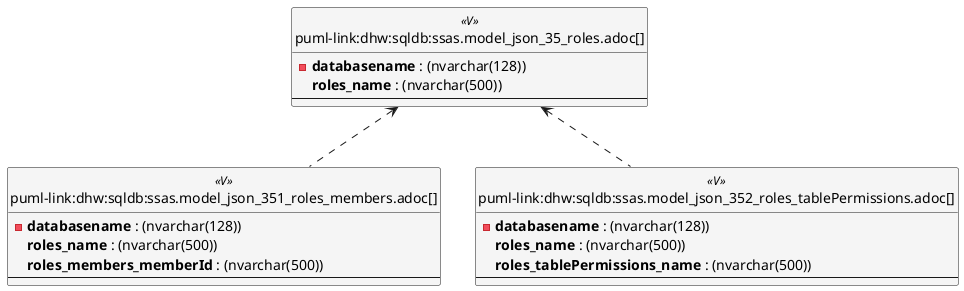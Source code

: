 @startuml
'Left to right direction
top to bottom direction
hide circle
'avoide "." issues:
set namespaceSeparator none


skinparam class {
  BackgroundColor White
  BackgroundColor<<FN>> Yellow
  BackgroundColor<<FS>> Yellow
  BackgroundColor<<FT>> LightGray
  BackgroundColor<<IF>> Yellow
  BackgroundColor<<IS>> Yellow
  BackgroundColor<<P>> Aqua
  BackgroundColor<<PC>> Aqua
  BackgroundColor<<SN>> Yellow
  BackgroundColor<<SO>> SlateBlue
  BackgroundColor<<TF>> LightGray
  BackgroundColor<<TR>> Tomato
  BackgroundColor<<U>> White
  BackgroundColor<<V>> WhiteSmoke
  BackgroundColor<<X>> Aqua
  BackgroundColor<<external>> AliceBlue
}


entity "puml-link:dhw:sqldb:ssas.model_json_35_roles.adoc[]" as ssas.model_json_35_roles << V >> {
  - **databasename** : (nvarchar(128))
  **roles_name** : (nvarchar(500))
  --
}

entity "puml-link:dhw:sqldb:ssas.model_json_351_roles_members.adoc[]" as ssas.model_json_351_roles_members << V >> {
  - **databasename** : (nvarchar(128))
  **roles_name** : (nvarchar(500))
  **roles_members_memberId** : (nvarchar(500))
  --
}

entity "puml-link:dhw:sqldb:ssas.model_json_352_roles_tablePermissions.adoc[]" as ssas.model_json_352_roles_tablePermissions << V >> {
  - **databasename** : (nvarchar(128))
  **roles_name** : (nvarchar(500))
  **roles_tablePermissions_name** : (nvarchar(500))
  --
}

ssas.model_json_35_roles <.. ssas.model_json_351_roles_members
ssas.model_json_35_roles <.. ssas.model_json_352_roles_tablePermissions
@enduml

